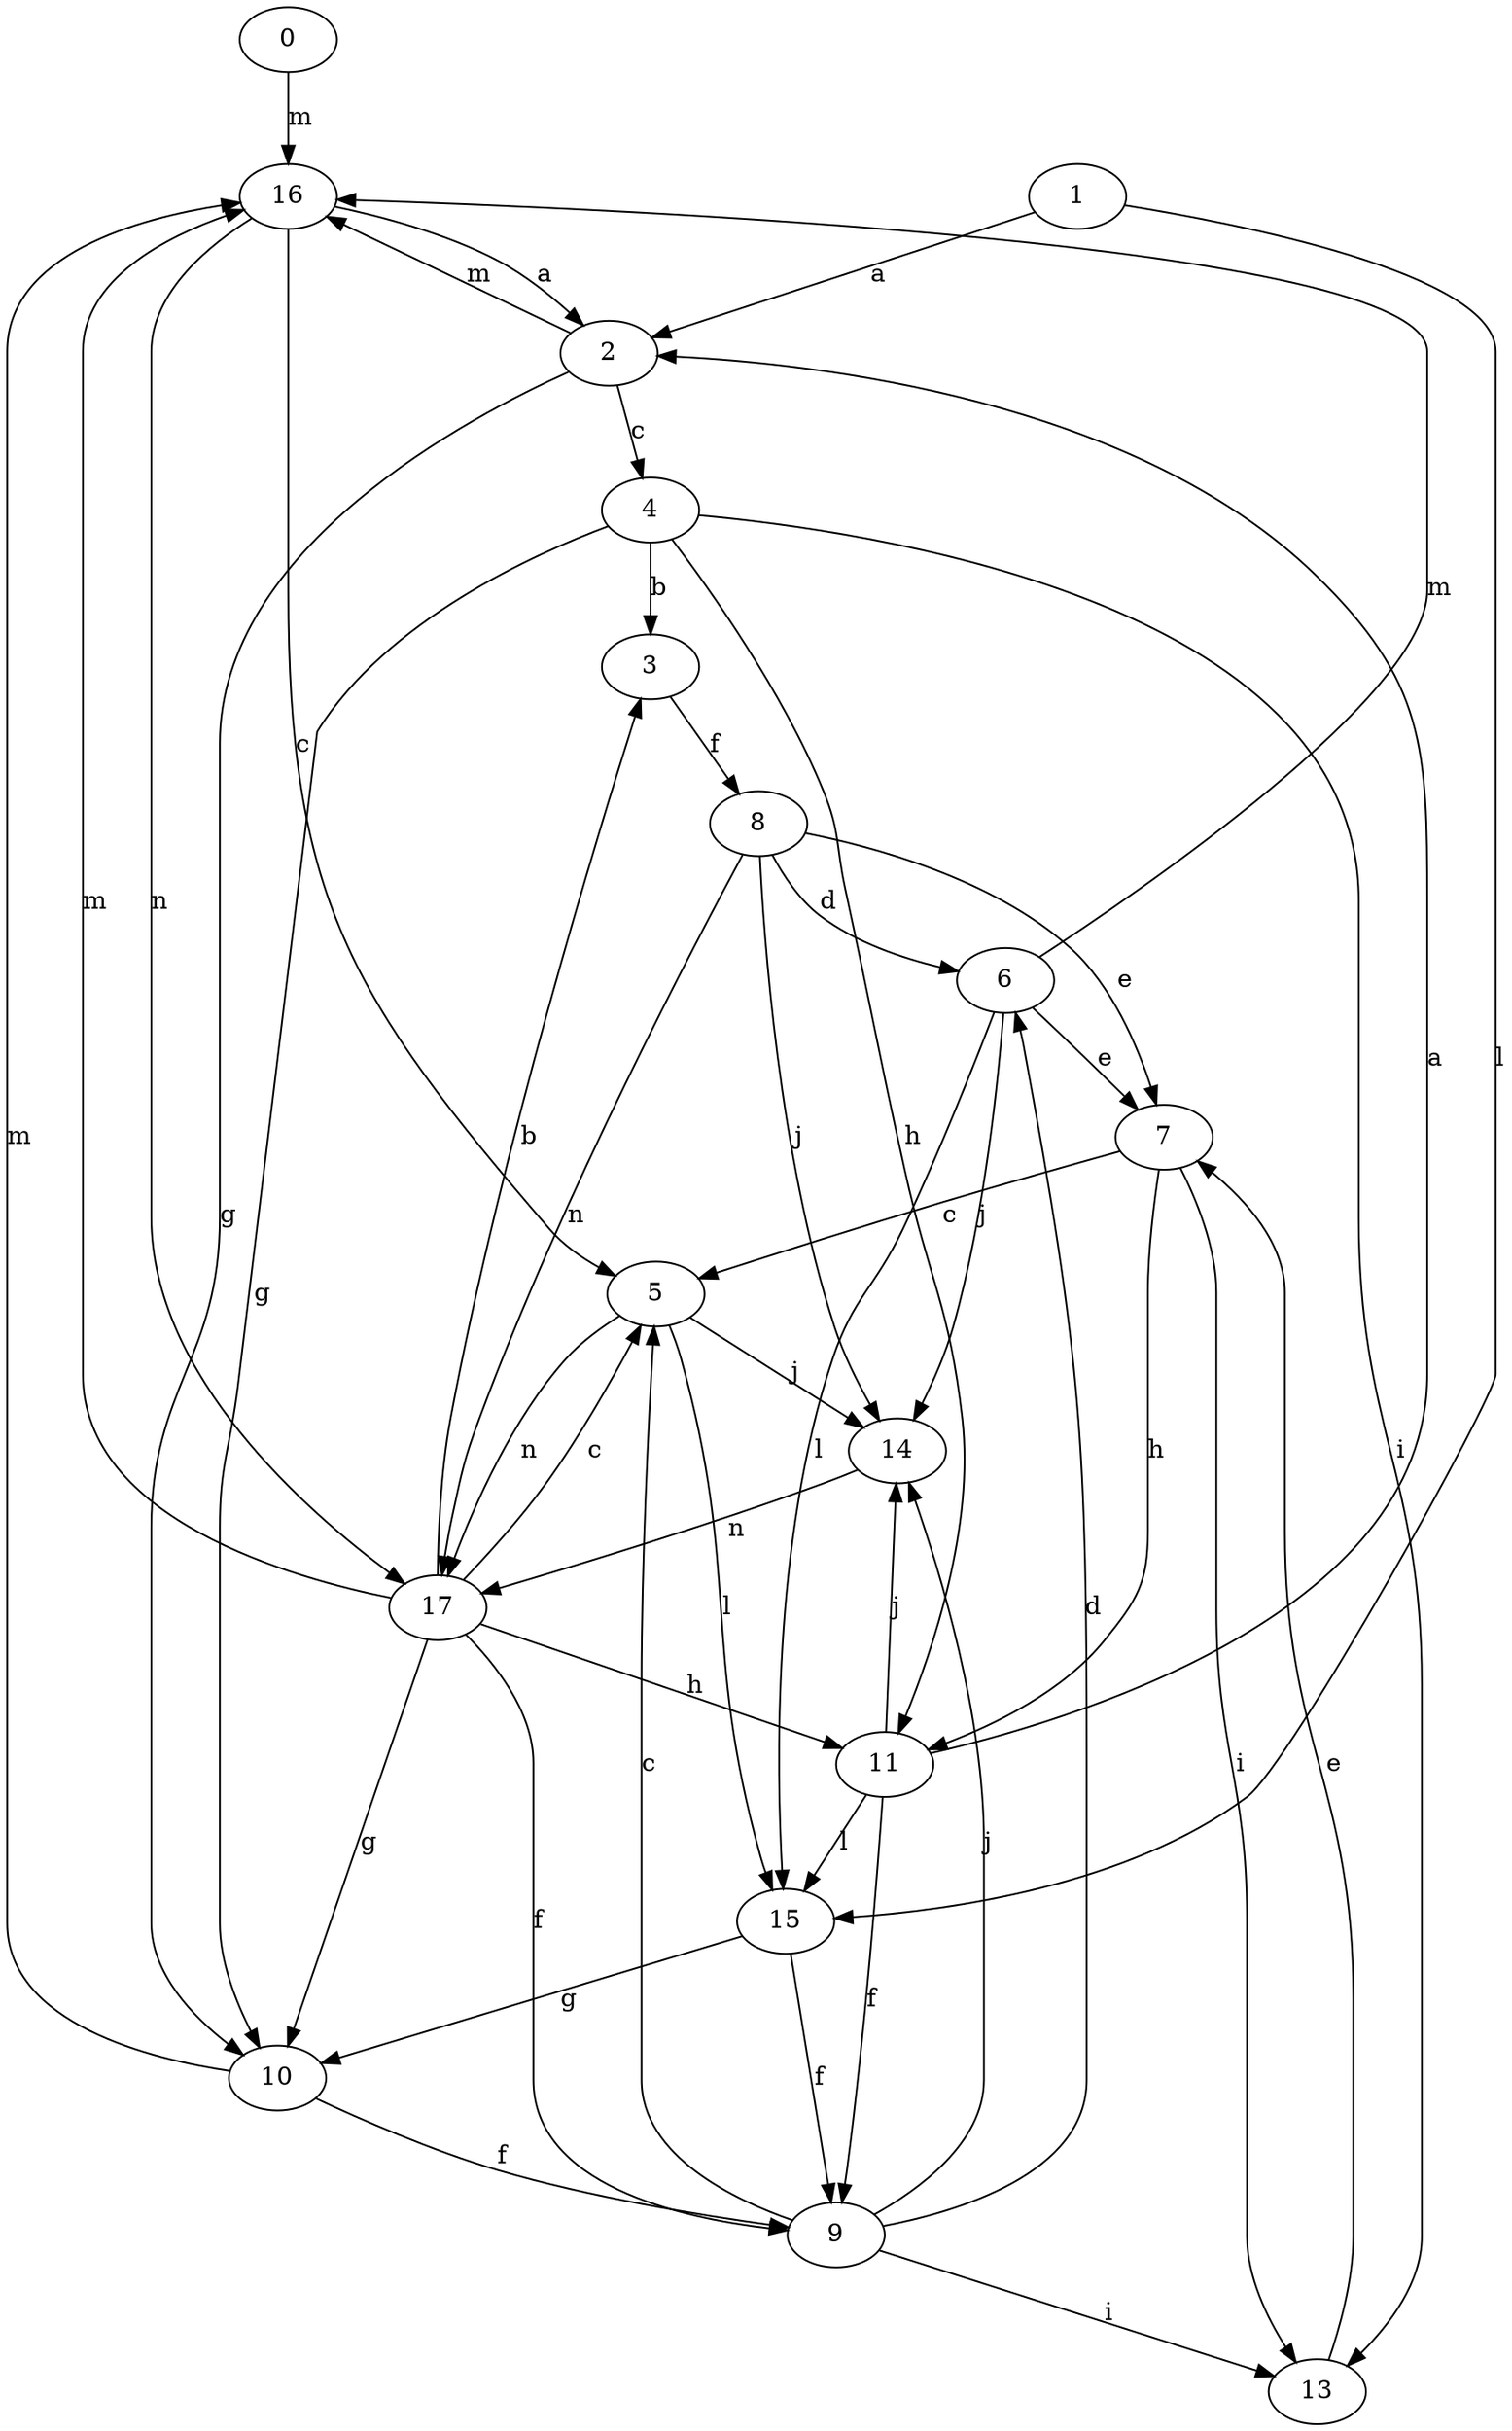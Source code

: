 strict digraph  {
0;
1;
2;
3;
4;
5;
6;
7;
8;
9;
10;
11;
13;
14;
15;
16;
17;
0 -> 16  [label=m];
1 -> 2  [label=a];
1 -> 15  [label=l];
2 -> 4  [label=c];
2 -> 10  [label=g];
2 -> 16  [label=m];
3 -> 8  [label=f];
4 -> 3  [label=b];
4 -> 10  [label=g];
4 -> 11  [label=h];
4 -> 13  [label=i];
5 -> 14  [label=j];
5 -> 15  [label=l];
5 -> 17  [label=n];
6 -> 7  [label=e];
6 -> 14  [label=j];
6 -> 15  [label=l];
6 -> 16  [label=m];
7 -> 5  [label=c];
7 -> 11  [label=h];
7 -> 13  [label=i];
8 -> 6  [label=d];
8 -> 7  [label=e];
8 -> 14  [label=j];
8 -> 17  [label=n];
9 -> 5  [label=c];
9 -> 6  [label=d];
9 -> 13  [label=i];
9 -> 14  [label=j];
10 -> 9  [label=f];
10 -> 16  [label=m];
11 -> 2  [label=a];
11 -> 9  [label=f];
11 -> 14  [label=j];
11 -> 15  [label=l];
13 -> 7  [label=e];
14 -> 17  [label=n];
15 -> 9  [label=f];
15 -> 10  [label=g];
16 -> 2  [label=a];
16 -> 5  [label=c];
16 -> 17  [label=n];
17 -> 3  [label=b];
17 -> 5  [label=c];
17 -> 9  [label=f];
17 -> 10  [label=g];
17 -> 11  [label=h];
17 -> 16  [label=m];
}
